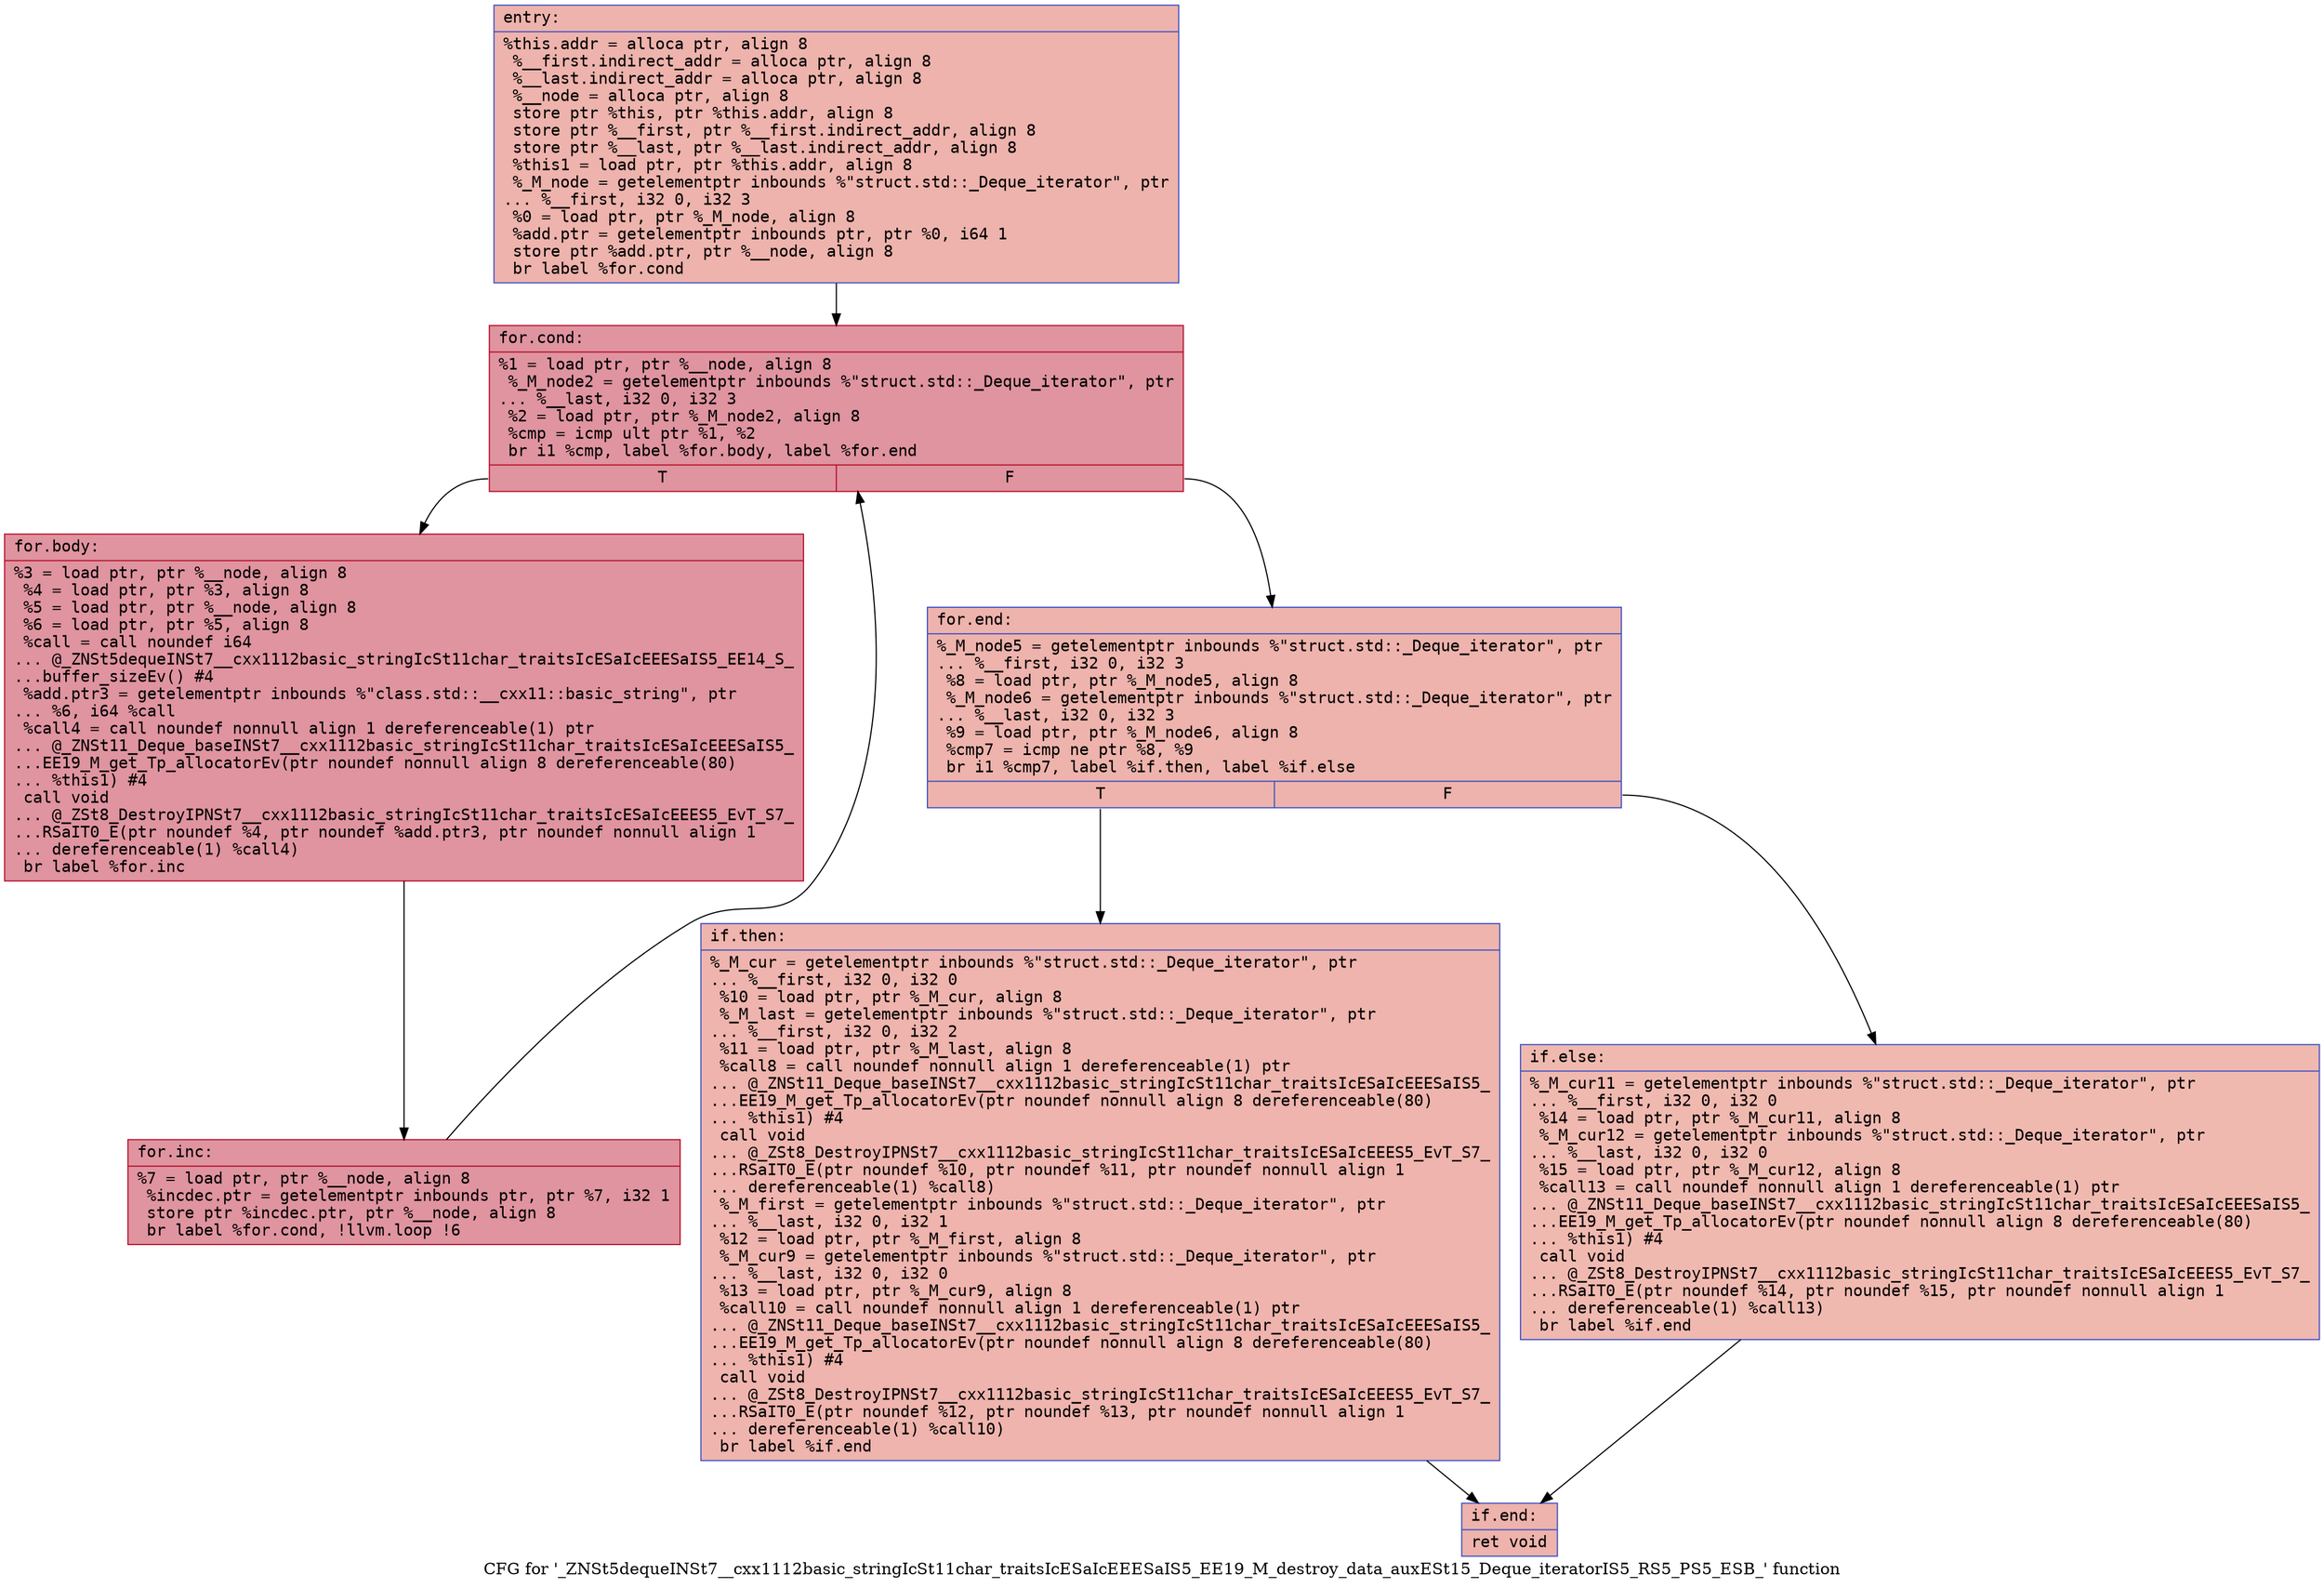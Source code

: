 digraph "CFG for '_ZNSt5dequeINSt7__cxx1112basic_stringIcSt11char_traitsIcESaIcEEESaIS5_EE19_M_destroy_data_auxESt15_Deque_iteratorIS5_RS5_PS5_ESB_' function" {
	label="CFG for '_ZNSt5dequeINSt7__cxx1112basic_stringIcSt11char_traitsIcESaIcEEESaIS5_EE19_M_destroy_data_auxESt15_Deque_iteratorIS5_RS5_PS5_ESB_' function";

	Node0x5651cd8dd920 [shape=record,color="#3d50c3ff", style=filled, fillcolor="#d6524470" fontname="Courier",label="{entry:\l|  %this.addr = alloca ptr, align 8\l  %__first.indirect_addr = alloca ptr, align 8\l  %__last.indirect_addr = alloca ptr, align 8\l  %__node = alloca ptr, align 8\l  store ptr %this, ptr %this.addr, align 8\l  store ptr %__first, ptr %__first.indirect_addr, align 8\l  store ptr %__last, ptr %__last.indirect_addr, align 8\l  %this1 = load ptr, ptr %this.addr, align 8\l  %_M_node = getelementptr inbounds %\"struct.std::_Deque_iterator\", ptr\l... %__first, i32 0, i32 3\l  %0 = load ptr, ptr %_M_node, align 8\l  %add.ptr = getelementptr inbounds ptr, ptr %0, i64 1\l  store ptr %add.ptr, ptr %__node, align 8\l  br label %for.cond\l}"];
	Node0x5651cd8dd920 -> Node0x5651cd8de110[tooltip="entry -> for.cond\nProbability 100.00%" ];
	Node0x5651cd8de110 [shape=record,color="#b70d28ff", style=filled, fillcolor="#b70d2870" fontname="Courier",label="{for.cond:\l|  %1 = load ptr, ptr %__node, align 8\l  %_M_node2 = getelementptr inbounds %\"struct.std::_Deque_iterator\", ptr\l... %__last, i32 0, i32 3\l  %2 = load ptr, ptr %_M_node2, align 8\l  %cmp = icmp ult ptr %1, %2\l  br i1 %cmp, label %for.body, label %for.end\l|{<s0>T|<s1>F}}"];
	Node0x5651cd8de110:s0 -> Node0x5651cd8de4e0[tooltip="for.cond -> for.body\nProbability 96.88%" ];
	Node0x5651cd8de110:s1 -> Node0x5651cd8de530[tooltip="for.cond -> for.end\nProbability 3.12%" ];
	Node0x5651cd8de4e0 [shape=record,color="#b70d28ff", style=filled, fillcolor="#b70d2870" fontname="Courier",label="{for.body:\l|  %3 = load ptr, ptr %__node, align 8\l  %4 = load ptr, ptr %3, align 8\l  %5 = load ptr, ptr %__node, align 8\l  %6 = load ptr, ptr %5, align 8\l  %call = call noundef i64\l... @_ZNSt5dequeINSt7__cxx1112basic_stringIcSt11char_traitsIcESaIcEEESaIS5_EE14_S_\l...buffer_sizeEv() #4\l  %add.ptr3 = getelementptr inbounds %\"class.std::__cxx11::basic_string\", ptr\l... %6, i64 %call\l  %call4 = call noundef nonnull align 1 dereferenceable(1) ptr\l... @_ZNSt11_Deque_baseINSt7__cxx1112basic_stringIcSt11char_traitsIcESaIcEEESaIS5_\l...EE19_M_get_Tp_allocatorEv(ptr noundef nonnull align 8 dereferenceable(80)\l... %this1) #4\l  call void\l... @_ZSt8_DestroyIPNSt7__cxx1112basic_stringIcSt11char_traitsIcESaIcEEES5_EvT_S7_\l...RSaIT0_E(ptr noundef %4, ptr noundef %add.ptr3, ptr noundef nonnull align 1\l... dereferenceable(1) %call4)\l  br label %for.inc\l}"];
	Node0x5651cd8de4e0 -> Node0x5651cd8dec20[tooltip="for.body -> for.inc\nProbability 100.00%" ];
	Node0x5651cd8dec20 [shape=record,color="#b70d28ff", style=filled, fillcolor="#b70d2870" fontname="Courier",label="{for.inc:\l|  %7 = load ptr, ptr %__node, align 8\l  %incdec.ptr = getelementptr inbounds ptr, ptr %7, i32 1\l  store ptr %incdec.ptr, ptr %__node, align 8\l  br label %for.cond, !llvm.loop !6\l}"];
	Node0x5651cd8dec20 -> Node0x5651cd8de110[tooltip="for.inc -> for.cond\nProbability 100.00%" ];
	Node0x5651cd8de530 [shape=record,color="#3d50c3ff", style=filled, fillcolor="#d6524470" fontname="Courier",label="{for.end:\l|  %_M_node5 = getelementptr inbounds %\"struct.std::_Deque_iterator\", ptr\l... %__first, i32 0, i32 3\l  %8 = load ptr, ptr %_M_node5, align 8\l  %_M_node6 = getelementptr inbounds %\"struct.std::_Deque_iterator\", ptr\l... %__last, i32 0, i32 3\l  %9 = load ptr, ptr %_M_node6, align 8\l  %cmp7 = icmp ne ptr %8, %9\l  br i1 %cmp7, label %if.then, label %if.else\l|{<s0>T|<s1>F}}"];
	Node0x5651cd8de530:s0 -> Node0x5651cd8df260[tooltip="for.end -> if.then\nProbability 62.50%" ];
	Node0x5651cd8de530:s1 -> Node0x5651cd8de2a0[tooltip="for.end -> if.else\nProbability 37.50%" ];
	Node0x5651cd8df260 [shape=record,color="#3d50c3ff", style=filled, fillcolor="#d8564670" fontname="Courier",label="{if.then:\l|  %_M_cur = getelementptr inbounds %\"struct.std::_Deque_iterator\", ptr\l... %__first, i32 0, i32 0\l  %10 = load ptr, ptr %_M_cur, align 8\l  %_M_last = getelementptr inbounds %\"struct.std::_Deque_iterator\", ptr\l... %__first, i32 0, i32 2\l  %11 = load ptr, ptr %_M_last, align 8\l  %call8 = call noundef nonnull align 1 dereferenceable(1) ptr\l... @_ZNSt11_Deque_baseINSt7__cxx1112basic_stringIcSt11char_traitsIcESaIcEEESaIS5_\l...EE19_M_get_Tp_allocatorEv(ptr noundef nonnull align 8 dereferenceable(80)\l... %this1) #4\l  call void\l... @_ZSt8_DestroyIPNSt7__cxx1112basic_stringIcSt11char_traitsIcESaIcEEES5_EvT_S7_\l...RSaIT0_E(ptr noundef %10, ptr noundef %11, ptr noundef nonnull align 1\l... dereferenceable(1) %call8)\l  %_M_first = getelementptr inbounds %\"struct.std::_Deque_iterator\", ptr\l... %__last, i32 0, i32 1\l  %12 = load ptr, ptr %_M_first, align 8\l  %_M_cur9 = getelementptr inbounds %\"struct.std::_Deque_iterator\", ptr\l... %__last, i32 0, i32 0\l  %13 = load ptr, ptr %_M_cur9, align 8\l  %call10 = call noundef nonnull align 1 dereferenceable(1) ptr\l... @_ZNSt11_Deque_baseINSt7__cxx1112basic_stringIcSt11char_traitsIcESaIcEEESaIS5_\l...EE19_M_get_Tp_allocatorEv(ptr noundef nonnull align 8 dereferenceable(80)\l... %this1) #4\l  call void\l... @_ZSt8_DestroyIPNSt7__cxx1112basic_stringIcSt11char_traitsIcESaIcEEES5_EvT_S7_\l...RSaIT0_E(ptr noundef %12, ptr noundef %13, ptr noundef nonnull align 1\l... dereferenceable(1) %call10)\l  br label %if.end\l}"];
	Node0x5651cd8df260 -> Node0x5651cd8dff50[tooltip="if.then -> if.end\nProbability 100.00%" ];
	Node0x5651cd8de2a0 [shape=record,color="#3d50c3ff", style=filled, fillcolor="#de614d70" fontname="Courier",label="{if.else:\l|  %_M_cur11 = getelementptr inbounds %\"struct.std::_Deque_iterator\", ptr\l... %__first, i32 0, i32 0\l  %14 = load ptr, ptr %_M_cur11, align 8\l  %_M_cur12 = getelementptr inbounds %\"struct.std::_Deque_iterator\", ptr\l... %__last, i32 0, i32 0\l  %15 = load ptr, ptr %_M_cur12, align 8\l  %call13 = call noundef nonnull align 1 dereferenceable(1) ptr\l... @_ZNSt11_Deque_baseINSt7__cxx1112basic_stringIcSt11char_traitsIcESaIcEEESaIS5_\l...EE19_M_get_Tp_allocatorEv(ptr noundef nonnull align 8 dereferenceable(80)\l... %this1) #4\l  call void\l... @_ZSt8_DestroyIPNSt7__cxx1112basic_stringIcSt11char_traitsIcESaIcEEES5_EvT_S7_\l...RSaIT0_E(ptr noundef %14, ptr noundef %15, ptr noundef nonnull align 1\l... dereferenceable(1) %call13)\l  br label %if.end\l}"];
	Node0x5651cd8de2a0 -> Node0x5651cd8dff50[tooltip="if.else -> if.end\nProbability 100.00%" ];
	Node0x5651cd8dff50 [shape=record,color="#3d50c3ff", style=filled, fillcolor="#d6524470" fontname="Courier",label="{if.end:\l|  ret void\l}"];
}

